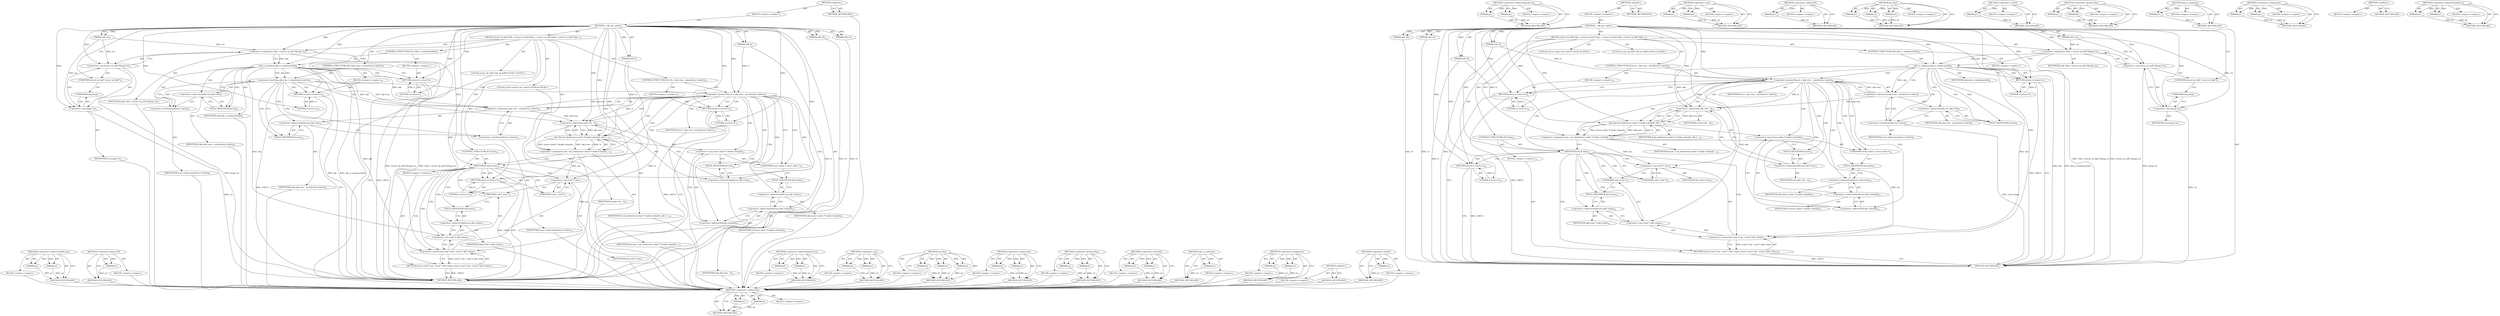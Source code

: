 digraph "&lt;operator&gt;.sizeOf" {
vulnerable_118 [label=<(METHOD,&lt;operator&gt;.subtraction)>];
vulnerable_119 [label=<(PARAM,p1)>];
vulnerable_120 [label=<(PARAM,p2)>];
vulnerable_121 [label=<(BLOCK,&lt;empty&gt;,&lt;empty&gt;)>];
vulnerable_122 [label=<(METHOD_RETURN,ANY)>];
vulnerable_142 [label=<(METHOD,&lt;operator&gt;.indirectIndexAccess)>];
vulnerable_143 [label=<(PARAM,p1)>];
vulnerable_144 [label=<(PARAM,p2)>];
vulnerable_145 [label=<(BLOCK,&lt;empty&gt;,&lt;empty&gt;)>];
vulnerable_146 [label=<(METHOD_RETURN,ANY)>];
vulnerable_6 [label=<(METHOD,&lt;global&gt;)<SUB>1</SUB>>];
vulnerable_7 [label=<(BLOCK,&lt;empty&gt;,&lt;empty&gt;)<SUB>1</SUB>>];
vulnerable_8 [label=<(METHOD,__skb_get_nlattr)<SUB>1</SUB>>];
vulnerable_9 [label=<(PARAM,u64 ctx)<SUB>1</SUB>>];
vulnerable_10 [label=<(PARAM,u64 A)<SUB>1</SUB>>];
vulnerable_11 [label=<(PARAM,u64 X)<SUB>1</SUB>>];
vulnerable_12 [label=<(PARAM,u64 r4)<SUB>1</SUB>>];
vulnerable_13 [label=<(PARAM,u64 r5)<SUB>1</SUB>>];
vulnerable_14 [label=<(BLOCK,{
	struct sk_buff *skb = (struct sk_buff *)(lon...,{
	struct sk_buff *skb = (struct sk_buff *)(lon...)<SUB>2</SUB>>];
vulnerable_15 [label="<(LOCAL,struct sk_buff* skb: sk_buff*)<SUB>3</SUB>>"];
vulnerable_16 [label=<(&lt;operator&gt;.assignment,*skb = (struct sk_buff *)(long) ctx)<SUB>3</SUB>>];
vulnerable_17 [label=<(IDENTIFIER,skb,*skb = (struct sk_buff *)(long) ctx)<SUB>3</SUB>>];
vulnerable_18 [label=<(&lt;operator&gt;.cast,(struct sk_buff *)(long) ctx)<SUB>3</SUB>>];
vulnerable_19 [label=<(UNKNOWN,struct sk_buff *,struct sk_buff *)<SUB>3</SUB>>];
vulnerable_20 [label=<(&lt;operator&gt;.cast,(long) ctx)<SUB>3</SUB>>];
vulnerable_21 [label=<(UNKNOWN,long,long)<SUB>3</SUB>>];
vulnerable_22 [label=<(IDENTIFIER,ctx,(long) ctx)<SUB>3</SUB>>];
vulnerable_23 [label="<(LOCAL,struct nlattr* nla: nlattr*)<SUB>4</SUB>>"];
vulnerable_24 [label=<(CONTROL_STRUCTURE,IF,if (skb_is_nonlinear(skb)))<SUB>6</SUB>>];
vulnerable_25 [label=<(skb_is_nonlinear,skb_is_nonlinear(skb))<SUB>6</SUB>>];
vulnerable_26 [label=<(IDENTIFIER,skb,skb_is_nonlinear(skb))<SUB>6</SUB>>];
vulnerable_27 [label=<(BLOCK,&lt;empty&gt;,&lt;empty&gt;)<SUB>7</SUB>>];
vulnerable_28 [label=<(RETURN,return 0;,return 0;)<SUB>7</SUB>>];
vulnerable_29 [label=<(LITERAL,0,return 0;)<SUB>7</SUB>>];
vulnerable_30 [label=<(CONTROL_STRUCTURE,IF,if (A &gt; skb-&gt;len - sizeof(struct nlattr)))<SUB>9</SUB>>];
vulnerable_31 [label=<(&lt;operator&gt;.greaterThan,A &gt; skb-&gt;len - sizeof(struct nlattr))<SUB>9</SUB>>];
vulnerable_32 [label=<(IDENTIFIER,A,A &gt; skb-&gt;len - sizeof(struct nlattr))<SUB>9</SUB>>];
vulnerable_33 [label=<(&lt;operator&gt;.subtraction,skb-&gt;len - sizeof(struct nlattr))<SUB>9</SUB>>];
vulnerable_34 [label=<(&lt;operator&gt;.indirectFieldAccess,skb-&gt;len)<SUB>9</SUB>>];
vulnerable_35 [label=<(IDENTIFIER,skb,skb-&gt;len - sizeof(struct nlattr))<SUB>9</SUB>>];
vulnerable_36 [label=<(FIELD_IDENTIFIER,len,len)<SUB>9</SUB>>];
vulnerable_37 [label=<(&lt;operator&gt;.sizeOf,sizeof(struct nlattr))<SUB>9</SUB>>];
vulnerable_38 [label=<(IDENTIFIER,struct nlattr,sizeof(struct nlattr))<SUB>9</SUB>>];
vulnerable_39 [label=<(BLOCK,&lt;empty&gt;,&lt;empty&gt;)<SUB>10</SUB>>];
vulnerable_40 [label=<(RETURN,return 0;,return 0;)<SUB>10</SUB>>];
vulnerable_41 [label=<(LITERAL,0,return 0;)<SUB>10</SUB>>];
vulnerable_42 [label=<(&lt;operator&gt;.assignment,nla = nla_find((struct nlattr *) &amp;skb-&gt;data[A],...)<SUB>12</SUB>>];
vulnerable_43 [label=<(IDENTIFIER,nla,nla = nla_find((struct nlattr *) &amp;skb-&gt;data[A],...)<SUB>12</SUB>>];
vulnerable_44 [label=<(nla_find,nla_find((struct nlattr *) &amp;skb-&gt;data[A], skb-&gt;...)<SUB>12</SUB>>];
vulnerable_45 [label=<(&lt;operator&gt;.cast,(struct nlattr *) &amp;skb-&gt;data[A])<SUB>12</SUB>>];
vulnerable_46 [label=<(UNKNOWN,struct nlattr *,struct nlattr *)<SUB>12</SUB>>];
vulnerable_47 [label=<(&lt;operator&gt;.addressOf,&amp;skb-&gt;data[A])<SUB>12</SUB>>];
vulnerable_48 [label=<(&lt;operator&gt;.indirectIndexAccess,skb-&gt;data[A])<SUB>12</SUB>>];
vulnerable_49 [label=<(&lt;operator&gt;.indirectFieldAccess,skb-&gt;data)<SUB>12</SUB>>];
vulnerable_50 [label=<(IDENTIFIER,skb,(struct nlattr *) &amp;skb-&gt;data[A])<SUB>12</SUB>>];
vulnerable_51 [label=<(FIELD_IDENTIFIER,data,data)<SUB>12</SUB>>];
vulnerable_52 [label=<(IDENTIFIER,A,(struct nlattr *) &amp;skb-&gt;data[A])<SUB>12</SUB>>];
vulnerable_53 [label=<(&lt;operator&gt;.subtraction,skb-&gt;len - A)<SUB>12</SUB>>];
vulnerable_54 [label=<(&lt;operator&gt;.indirectFieldAccess,skb-&gt;len)<SUB>12</SUB>>];
vulnerable_55 [label=<(IDENTIFIER,skb,skb-&gt;len - A)<SUB>12</SUB>>];
vulnerable_56 [label=<(FIELD_IDENTIFIER,len,len)<SUB>12</SUB>>];
vulnerable_57 [label=<(IDENTIFIER,A,skb-&gt;len - A)<SUB>12</SUB>>];
vulnerable_58 [label=<(IDENTIFIER,X,nla_find((struct nlattr *) &amp;skb-&gt;data[A], skb-&gt;...)<SUB>12</SUB>>];
vulnerable_59 [label=<(CONTROL_STRUCTURE,IF,if (nla))<SUB>13</SUB>>];
vulnerable_60 [label=<(IDENTIFIER,nla,if (nla))<SUB>13</SUB>>];
vulnerable_61 [label=<(BLOCK,&lt;empty&gt;,&lt;empty&gt;)<SUB>14</SUB>>];
vulnerable_62 [label=<(RETURN,return (void *) nla - (void *) skb-&gt;data;,return (void *) nla - (void *) skb-&gt;data;)<SUB>14</SUB>>];
vulnerable_63 [label=<(&lt;operator&gt;.subtraction,(void *) nla - (void *) skb-&gt;data)<SUB>14</SUB>>];
vulnerable_64 [label=<(&lt;operator&gt;.cast,(void *) nla)<SUB>14</SUB>>];
vulnerable_65 [label=<(UNKNOWN,void *,void *)<SUB>14</SUB>>];
vulnerable_66 [label=<(IDENTIFIER,nla,(void *) nla)<SUB>14</SUB>>];
vulnerable_67 [label=<(&lt;operator&gt;.cast,(void *) skb-&gt;data)<SUB>14</SUB>>];
vulnerable_68 [label=<(UNKNOWN,void *,void *)<SUB>14</SUB>>];
vulnerable_69 [label=<(&lt;operator&gt;.indirectFieldAccess,skb-&gt;data)<SUB>14</SUB>>];
vulnerable_70 [label=<(IDENTIFIER,skb,(void *) skb-&gt;data)<SUB>14</SUB>>];
vulnerable_71 [label=<(FIELD_IDENTIFIER,data,data)<SUB>14</SUB>>];
vulnerable_72 [label=<(RETURN,return 0;,return 0;)<SUB>16</SUB>>];
vulnerable_73 [label=<(LITERAL,0,return 0;)<SUB>16</SUB>>];
vulnerable_74 [label=<(METHOD_RETURN,u64)<SUB>1</SUB>>];
vulnerable_76 [label=<(METHOD_RETURN,ANY)<SUB>1</SUB>>];
vulnerable_104 [label=<(METHOD,&lt;operator&gt;.cast)>];
vulnerable_105 [label=<(PARAM,p1)>];
vulnerable_106 [label=<(PARAM,p2)>];
vulnerable_107 [label=<(BLOCK,&lt;empty&gt;,&lt;empty&gt;)>];
vulnerable_108 [label=<(METHOD_RETURN,ANY)>];
vulnerable_138 [label=<(METHOD,&lt;operator&gt;.addressOf)>];
vulnerable_139 [label=<(PARAM,p1)>];
vulnerable_140 [label=<(BLOCK,&lt;empty&gt;,&lt;empty&gt;)>];
vulnerable_141 [label=<(METHOD_RETURN,ANY)>];
vulnerable_132 [label=<(METHOD,nla_find)>];
vulnerable_133 [label=<(PARAM,p1)>];
vulnerable_134 [label=<(PARAM,p2)>];
vulnerable_135 [label=<(PARAM,p3)>];
vulnerable_136 [label=<(BLOCK,&lt;empty&gt;,&lt;empty&gt;)>];
vulnerable_137 [label=<(METHOD_RETURN,ANY)>];
vulnerable_128 [label=<(METHOD,&lt;operator&gt;.sizeOf)>];
vulnerable_129 [label=<(PARAM,p1)>];
vulnerable_130 [label=<(BLOCK,&lt;empty&gt;,&lt;empty&gt;)>];
vulnerable_131 [label=<(METHOD_RETURN,ANY)>];
vulnerable_113 [label=<(METHOD,&lt;operator&gt;.greaterThan)>];
vulnerable_114 [label=<(PARAM,p1)>];
vulnerable_115 [label=<(PARAM,p2)>];
vulnerable_116 [label=<(BLOCK,&lt;empty&gt;,&lt;empty&gt;)>];
vulnerable_117 [label=<(METHOD_RETURN,ANY)>];
vulnerable_109 [label=<(METHOD,skb_is_nonlinear)>];
vulnerable_110 [label=<(PARAM,p1)>];
vulnerable_111 [label=<(BLOCK,&lt;empty&gt;,&lt;empty&gt;)>];
vulnerable_112 [label=<(METHOD_RETURN,ANY)>];
vulnerable_99 [label=<(METHOD,&lt;operator&gt;.assignment)>];
vulnerable_100 [label=<(PARAM,p1)>];
vulnerable_101 [label=<(PARAM,p2)>];
vulnerable_102 [label=<(BLOCK,&lt;empty&gt;,&lt;empty&gt;)>];
vulnerable_103 [label=<(METHOD_RETURN,ANY)>];
vulnerable_93 [label=<(METHOD,&lt;global&gt;)<SUB>1</SUB>>];
vulnerable_94 [label=<(BLOCK,&lt;empty&gt;,&lt;empty&gt;)>];
vulnerable_95 [label=<(METHOD_RETURN,ANY)>];
vulnerable_123 [label=<(METHOD,&lt;operator&gt;.indirectFieldAccess)>];
vulnerable_124 [label=<(PARAM,p1)>];
vulnerable_125 [label=<(PARAM,p2)>];
vulnerable_126 [label=<(BLOCK,&lt;empty&gt;,&lt;empty&gt;)>];
vulnerable_127 [label=<(METHOD_RETURN,ANY)>];
fixed_128 [label=<(METHOD,&lt;operator&gt;.indirectFieldAccess)>];
fixed_129 [label=<(PARAM,p1)>];
fixed_130 [label=<(PARAM,p2)>];
fixed_131 [label=<(BLOCK,&lt;empty&gt;,&lt;empty&gt;)>];
fixed_132 [label=<(METHOD_RETURN,ANY)>];
fixed_153 [label=<(METHOD,&lt;operator&gt;.addressOf)>];
fixed_154 [label=<(PARAM,p1)>];
fixed_155 [label=<(BLOCK,&lt;empty&gt;,&lt;empty&gt;)>];
fixed_156 [label=<(METHOD_RETURN,ANY)>];
fixed_6 [label=<(METHOD,&lt;global&gt;)<SUB>1</SUB>>];
fixed_7 [label=<(BLOCK,&lt;empty&gt;,&lt;empty&gt;)<SUB>1</SUB>>];
fixed_8 [label=<(METHOD,__skb_get_nlattr)<SUB>1</SUB>>];
fixed_9 [label=<(PARAM,u64 ctx)<SUB>1</SUB>>];
fixed_10 [label=<(PARAM,u64 A)<SUB>1</SUB>>];
fixed_11 [label=<(PARAM,u64 X)<SUB>1</SUB>>];
fixed_12 [label=<(PARAM,u64 r4)<SUB>1</SUB>>];
fixed_13 [label=<(PARAM,u64 r5)<SUB>1</SUB>>];
fixed_14 [label=<(BLOCK,{
	struct sk_buff *skb = (struct sk_buff *)(lon...,{
	struct sk_buff *skb = (struct sk_buff *)(lon...)<SUB>2</SUB>>];
fixed_15 [label="<(LOCAL,struct sk_buff* skb: sk_buff*)<SUB>3</SUB>>"];
fixed_16 [label=<(&lt;operator&gt;.assignment,*skb = (struct sk_buff *)(long) ctx)<SUB>3</SUB>>];
fixed_17 [label=<(IDENTIFIER,skb,*skb = (struct sk_buff *)(long) ctx)<SUB>3</SUB>>];
fixed_18 [label=<(&lt;operator&gt;.cast,(struct sk_buff *)(long) ctx)<SUB>3</SUB>>];
fixed_19 [label=<(UNKNOWN,struct sk_buff *,struct sk_buff *)<SUB>3</SUB>>];
fixed_20 [label=<(&lt;operator&gt;.cast,(long) ctx)<SUB>3</SUB>>];
fixed_21 [label=<(UNKNOWN,long,long)<SUB>3</SUB>>];
fixed_22 [label=<(IDENTIFIER,ctx,(long) ctx)<SUB>3</SUB>>];
fixed_23 [label="<(LOCAL,struct nlattr* nla: nlattr*)<SUB>4</SUB>>"];
fixed_24 [label=<(CONTROL_STRUCTURE,IF,if (skb_is_nonlinear(skb)))<SUB>6</SUB>>];
fixed_25 [label=<(skb_is_nonlinear,skb_is_nonlinear(skb))<SUB>6</SUB>>];
fixed_26 [label=<(IDENTIFIER,skb,skb_is_nonlinear(skb))<SUB>6</SUB>>];
fixed_27 [label=<(BLOCK,&lt;empty&gt;,&lt;empty&gt;)<SUB>7</SUB>>];
fixed_28 [label=<(RETURN,return 0;,return 0;)<SUB>7</SUB>>];
fixed_29 [label=<(LITERAL,0,return 0;)<SUB>7</SUB>>];
fixed_30 [label=<(CONTROL_STRUCTURE,IF,if (skb-&gt;len &lt; sizeof(struct nlattr)))<SUB>9</SUB>>];
fixed_31 [label=<(&lt;operator&gt;.lessThan,skb-&gt;len &lt; sizeof(struct nlattr))<SUB>9</SUB>>];
fixed_32 [label=<(&lt;operator&gt;.indirectFieldAccess,skb-&gt;len)<SUB>9</SUB>>];
fixed_33 [label=<(IDENTIFIER,skb,skb-&gt;len &lt; sizeof(struct nlattr))<SUB>9</SUB>>];
fixed_34 [label=<(FIELD_IDENTIFIER,len,len)<SUB>9</SUB>>];
fixed_35 [label=<(&lt;operator&gt;.sizeOf,sizeof(struct nlattr))<SUB>9</SUB>>];
fixed_36 [label=<(IDENTIFIER,struct nlattr,sizeof(struct nlattr))<SUB>9</SUB>>];
fixed_37 [label=<(BLOCK,&lt;empty&gt;,&lt;empty&gt;)<SUB>10</SUB>>];
fixed_38 [label=<(RETURN,return 0;,return 0;)<SUB>10</SUB>>];
fixed_39 [label=<(LITERAL,0,return 0;)<SUB>10</SUB>>];
fixed_40 [label=<(CONTROL_STRUCTURE,IF,if (A &gt; skb-&gt;len - sizeof(struct nlattr)))<SUB>12</SUB>>];
fixed_41 [label=<(&lt;operator&gt;.greaterThan,A &gt; skb-&gt;len - sizeof(struct nlattr))<SUB>12</SUB>>];
fixed_42 [label=<(IDENTIFIER,A,A &gt; skb-&gt;len - sizeof(struct nlattr))<SUB>12</SUB>>];
fixed_43 [label=<(&lt;operator&gt;.subtraction,skb-&gt;len - sizeof(struct nlattr))<SUB>12</SUB>>];
fixed_44 [label=<(&lt;operator&gt;.indirectFieldAccess,skb-&gt;len)<SUB>12</SUB>>];
fixed_45 [label=<(IDENTIFIER,skb,skb-&gt;len - sizeof(struct nlattr))<SUB>12</SUB>>];
fixed_46 [label=<(FIELD_IDENTIFIER,len,len)<SUB>12</SUB>>];
fixed_47 [label=<(&lt;operator&gt;.sizeOf,sizeof(struct nlattr))<SUB>12</SUB>>];
fixed_48 [label=<(IDENTIFIER,struct nlattr,sizeof(struct nlattr))<SUB>12</SUB>>];
fixed_49 [label=<(BLOCK,&lt;empty&gt;,&lt;empty&gt;)<SUB>13</SUB>>];
fixed_50 [label=<(RETURN,return 0;,return 0;)<SUB>13</SUB>>];
fixed_51 [label=<(LITERAL,0,return 0;)<SUB>13</SUB>>];
fixed_52 [label=<(&lt;operator&gt;.assignment,nla = nla_find((struct nlattr *) &amp;skb-&gt;data[A],...)<SUB>15</SUB>>];
fixed_53 [label=<(IDENTIFIER,nla,nla = nla_find((struct nlattr *) &amp;skb-&gt;data[A],...)<SUB>15</SUB>>];
fixed_54 [label=<(nla_find,nla_find((struct nlattr *) &amp;skb-&gt;data[A], skb-&gt;...)<SUB>15</SUB>>];
fixed_55 [label=<(&lt;operator&gt;.cast,(struct nlattr *) &amp;skb-&gt;data[A])<SUB>15</SUB>>];
fixed_56 [label=<(UNKNOWN,struct nlattr *,struct nlattr *)<SUB>15</SUB>>];
fixed_57 [label=<(&lt;operator&gt;.addressOf,&amp;skb-&gt;data[A])<SUB>15</SUB>>];
fixed_58 [label=<(&lt;operator&gt;.indirectIndexAccess,skb-&gt;data[A])<SUB>15</SUB>>];
fixed_59 [label=<(&lt;operator&gt;.indirectFieldAccess,skb-&gt;data)<SUB>15</SUB>>];
fixed_60 [label=<(IDENTIFIER,skb,(struct nlattr *) &amp;skb-&gt;data[A])<SUB>15</SUB>>];
fixed_61 [label=<(FIELD_IDENTIFIER,data,data)<SUB>15</SUB>>];
fixed_62 [label=<(IDENTIFIER,A,(struct nlattr *) &amp;skb-&gt;data[A])<SUB>15</SUB>>];
fixed_63 [label=<(&lt;operator&gt;.subtraction,skb-&gt;len - A)<SUB>15</SUB>>];
fixed_64 [label=<(&lt;operator&gt;.indirectFieldAccess,skb-&gt;len)<SUB>15</SUB>>];
fixed_65 [label=<(IDENTIFIER,skb,skb-&gt;len - A)<SUB>15</SUB>>];
fixed_66 [label=<(FIELD_IDENTIFIER,len,len)<SUB>15</SUB>>];
fixed_67 [label=<(IDENTIFIER,A,skb-&gt;len - A)<SUB>15</SUB>>];
fixed_68 [label=<(IDENTIFIER,X,nla_find((struct nlattr *) &amp;skb-&gt;data[A], skb-&gt;...)<SUB>15</SUB>>];
fixed_69 [label=<(CONTROL_STRUCTURE,IF,if (nla))<SUB>16</SUB>>];
fixed_70 [label=<(IDENTIFIER,nla,if (nla))<SUB>16</SUB>>];
fixed_71 [label=<(BLOCK,&lt;empty&gt;,&lt;empty&gt;)<SUB>17</SUB>>];
fixed_72 [label=<(RETURN,return (void *) nla - (void *) skb-&gt;data;,return (void *) nla - (void *) skb-&gt;data;)<SUB>17</SUB>>];
fixed_73 [label=<(&lt;operator&gt;.subtraction,(void *) nla - (void *) skb-&gt;data)<SUB>17</SUB>>];
fixed_74 [label=<(&lt;operator&gt;.cast,(void *) nla)<SUB>17</SUB>>];
fixed_75 [label=<(UNKNOWN,void *,void *)<SUB>17</SUB>>];
fixed_76 [label=<(IDENTIFIER,nla,(void *) nla)<SUB>17</SUB>>];
fixed_77 [label=<(&lt;operator&gt;.cast,(void *) skb-&gt;data)<SUB>17</SUB>>];
fixed_78 [label=<(UNKNOWN,void *,void *)<SUB>17</SUB>>];
fixed_79 [label=<(&lt;operator&gt;.indirectFieldAccess,skb-&gt;data)<SUB>17</SUB>>];
fixed_80 [label=<(IDENTIFIER,skb,(void *) skb-&gt;data)<SUB>17</SUB>>];
fixed_81 [label=<(FIELD_IDENTIFIER,data,data)<SUB>17</SUB>>];
fixed_82 [label=<(RETURN,return 0;,return 0;)<SUB>19</SUB>>];
fixed_83 [label=<(LITERAL,0,return 0;)<SUB>19</SUB>>];
fixed_84 [label=<(METHOD_RETURN,u64)<SUB>1</SUB>>];
fixed_86 [label=<(METHOD_RETURN,ANY)<SUB>1</SUB>>];
fixed_157 [label=<(METHOD,&lt;operator&gt;.indirectIndexAccess)>];
fixed_158 [label=<(PARAM,p1)>];
fixed_159 [label=<(PARAM,p2)>];
fixed_160 [label=<(BLOCK,&lt;empty&gt;,&lt;empty&gt;)>];
fixed_161 [label=<(METHOD_RETURN,ANY)>];
fixed_114 [label=<(METHOD,&lt;operator&gt;.cast)>];
fixed_115 [label=<(PARAM,p1)>];
fixed_116 [label=<(PARAM,p2)>];
fixed_117 [label=<(BLOCK,&lt;empty&gt;,&lt;empty&gt;)>];
fixed_118 [label=<(METHOD_RETURN,ANY)>];
fixed_147 [label=<(METHOD,nla_find)>];
fixed_148 [label=<(PARAM,p1)>];
fixed_149 [label=<(PARAM,p2)>];
fixed_150 [label=<(PARAM,p3)>];
fixed_151 [label=<(BLOCK,&lt;empty&gt;,&lt;empty&gt;)>];
fixed_152 [label=<(METHOD_RETURN,ANY)>];
fixed_142 [label=<(METHOD,&lt;operator&gt;.subtraction)>];
fixed_143 [label=<(PARAM,p1)>];
fixed_144 [label=<(PARAM,p2)>];
fixed_145 [label=<(BLOCK,&lt;empty&gt;,&lt;empty&gt;)>];
fixed_146 [label=<(METHOD_RETURN,ANY)>];
fixed_137 [label=<(METHOD,&lt;operator&gt;.greaterThan)>];
fixed_138 [label=<(PARAM,p1)>];
fixed_139 [label=<(PARAM,p2)>];
fixed_140 [label=<(BLOCK,&lt;empty&gt;,&lt;empty&gt;)>];
fixed_141 [label=<(METHOD_RETURN,ANY)>];
fixed_123 [label=<(METHOD,&lt;operator&gt;.lessThan)>];
fixed_124 [label=<(PARAM,p1)>];
fixed_125 [label=<(PARAM,p2)>];
fixed_126 [label=<(BLOCK,&lt;empty&gt;,&lt;empty&gt;)>];
fixed_127 [label=<(METHOD_RETURN,ANY)>];
fixed_119 [label=<(METHOD,skb_is_nonlinear)>];
fixed_120 [label=<(PARAM,p1)>];
fixed_121 [label=<(BLOCK,&lt;empty&gt;,&lt;empty&gt;)>];
fixed_122 [label=<(METHOD_RETURN,ANY)>];
fixed_109 [label=<(METHOD,&lt;operator&gt;.assignment)>];
fixed_110 [label=<(PARAM,p1)>];
fixed_111 [label=<(PARAM,p2)>];
fixed_112 [label=<(BLOCK,&lt;empty&gt;,&lt;empty&gt;)>];
fixed_113 [label=<(METHOD_RETURN,ANY)>];
fixed_103 [label=<(METHOD,&lt;global&gt;)<SUB>1</SUB>>];
fixed_104 [label=<(BLOCK,&lt;empty&gt;,&lt;empty&gt;)>];
fixed_105 [label=<(METHOD_RETURN,ANY)>];
fixed_133 [label=<(METHOD,&lt;operator&gt;.sizeOf)>];
fixed_134 [label=<(PARAM,p1)>];
fixed_135 [label=<(BLOCK,&lt;empty&gt;,&lt;empty&gt;)>];
fixed_136 [label=<(METHOD_RETURN,ANY)>];
vulnerable_118 -> vulnerable_119  [key=0, label="AST: "];
vulnerable_118 -> vulnerable_119  [key=1, label="DDG: "];
vulnerable_118 -> vulnerable_121  [key=0, label="AST: "];
vulnerable_118 -> vulnerable_120  [key=0, label="AST: "];
vulnerable_118 -> vulnerable_120  [key=1, label="DDG: "];
vulnerable_118 -> vulnerable_122  [key=0, label="AST: "];
vulnerable_118 -> vulnerable_122  [key=1, label="CFG: "];
vulnerable_119 -> vulnerable_122  [key=0, label="DDG: p1"];
vulnerable_120 -> vulnerable_122  [key=0, label="DDG: p2"];
vulnerable_142 -> vulnerable_143  [key=0, label="AST: "];
vulnerable_142 -> vulnerable_143  [key=1, label="DDG: "];
vulnerable_142 -> vulnerable_145  [key=0, label="AST: "];
vulnerable_142 -> vulnerable_144  [key=0, label="AST: "];
vulnerable_142 -> vulnerable_144  [key=1, label="DDG: "];
vulnerable_142 -> vulnerable_146  [key=0, label="AST: "];
vulnerable_142 -> vulnerable_146  [key=1, label="CFG: "];
vulnerable_143 -> vulnerable_146  [key=0, label="DDG: p1"];
vulnerable_144 -> vulnerable_146  [key=0, label="DDG: p2"];
vulnerable_6 -> vulnerable_7  [key=0, label="AST: "];
vulnerable_6 -> vulnerable_76  [key=0, label="AST: "];
vulnerable_6 -> vulnerable_76  [key=1, label="CFG: "];
vulnerable_7 -> vulnerable_8  [key=0, label="AST: "];
vulnerable_8 -> vulnerable_9  [key=0, label="AST: "];
vulnerable_8 -> vulnerable_9  [key=1, label="DDG: "];
vulnerable_8 -> vulnerable_10  [key=0, label="AST: "];
vulnerable_8 -> vulnerable_10  [key=1, label="DDG: "];
vulnerable_8 -> vulnerable_11  [key=0, label="AST: "];
vulnerable_8 -> vulnerable_11  [key=1, label="DDG: "];
vulnerable_8 -> vulnerable_12  [key=0, label="AST: "];
vulnerable_8 -> vulnerable_12  [key=1, label="DDG: "];
vulnerable_8 -> vulnerable_13  [key=0, label="AST: "];
vulnerable_8 -> vulnerable_13  [key=1, label="DDG: "];
vulnerable_8 -> vulnerable_14  [key=0, label="AST: "];
vulnerable_8 -> vulnerable_74  [key=0, label="AST: "];
vulnerable_8 -> vulnerable_19  [key=0, label="CFG: "];
vulnerable_8 -> vulnerable_16  [key=0, label="DDG: "];
vulnerable_8 -> vulnerable_72  [key=0, label="DDG: "];
vulnerable_8 -> vulnerable_60  [key=0, label="DDG: "];
vulnerable_8 -> vulnerable_73  [key=0, label="DDG: "];
vulnerable_8 -> vulnerable_18  [key=0, label="DDG: "];
vulnerable_8 -> vulnerable_25  [key=0, label="DDG: "];
vulnerable_8 -> vulnerable_28  [key=0, label="DDG: "];
vulnerable_8 -> vulnerable_31  [key=0, label="DDG: "];
vulnerable_8 -> vulnerable_40  [key=0, label="DDG: "];
vulnerable_8 -> vulnerable_44  [key=0, label="DDG: "];
vulnerable_8 -> vulnerable_20  [key=0, label="DDG: "];
vulnerable_8 -> vulnerable_29  [key=0, label="DDG: "];
vulnerable_8 -> vulnerable_41  [key=0, label="DDG: "];
vulnerable_8 -> vulnerable_53  [key=0, label="DDG: "];
vulnerable_8 -> vulnerable_63  [key=0, label="DDG: "];
vulnerable_8 -> vulnerable_64  [key=0, label="DDG: "];
vulnerable_9 -> vulnerable_16  [key=0, label="DDG: ctx"];
vulnerable_9 -> vulnerable_18  [key=0, label="DDG: ctx"];
vulnerable_9 -> vulnerable_20  [key=0, label="DDG: ctx"];
vulnerable_10 -> vulnerable_74  [key=0, label="DDG: A"];
vulnerable_10 -> vulnerable_31  [key=0, label="DDG: A"];
vulnerable_11 -> vulnerable_74  [key=0, label="DDG: X"];
vulnerable_11 -> vulnerable_44  [key=0, label="DDG: X"];
vulnerable_12 -> vulnerable_74  [key=0, label="DDG: r4"];
vulnerable_13 -> vulnerable_74  [key=0, label="DDG: r5"];
vulnerable_14 -> vulnerable_15  [key=0, label="AST: "];
vulnerable_14 -> vulnerable_16  [key=0, label="AST: "];
vulnerable_14 -> vulnerable_23  [key=0, label="AST: "];
vulnerable_14 -> vulnerable_24  [key=0, label="AST: "];
vulnerable_14 -> vulnerable_30  [key=0, label="AST: "];
vulnerable_14 -> vulnerable_42  [key=0, label="AST: "];
vulnerable_14 -> vulnerable_59  [key=0, label="AST: "];
vulnerable_14 -> vulnerable_72  [key=0, label="AST: "];
vulnerable_16 -> vulnerable_17  [key=0, label="AST: "];
vulnerable_16 -> vulnerable_18  [key=0, label="AST: "];
vulnerable_16 -> vulnerable_25  [key=0, label="CFG: "];
vulnerable_16 -> vulnerable_25  [key=1, label="DDG: skb"];
vulnerable_16 -> vulnerable_74  [key=0, label="DDG: (struct sk_buff *)(long) ctx"];
vulnerable_16 -> vulnerable_74  [key=1, label="DDG: *skb = (struct sk_buff *)(long) ctx"];
vulnerable_18 -> vulnerable_19  [key=0, label="AST: "];
vulnerable_18 -> vulnerable_20  [key=0, label="AST: "];
vulnerable_18 -> vulnerable_16  [key=0, label="CFG: "];
vulnerable_18 -> vulnerable_74  [key=0, label="DDG: (long) ctx"];
vulnerable_19 -> vulnerable_21  [key=0, label="CFG: "];
vulnerable_20 -> vulnerable_21  [key=0, label="AST: "];
vulnerable_20 -> vulnerable_22  [key=0, label="AST: "];
vulnerable_20 -> vulnerable_18  [key=0, label="CFG: "];
vulnerable_20 -> vulnerable_74  [key=0, label="DDG: ctx"];
vulnerable_21 -> vulnerable_20  [key=0, label="CFG: "];
vulnerable_24 -> vulnerable_25  [key=0, label="AST: "];
vulnerable_24 -> vulnerable_27  [key=0, label="AST: "];
vulnerable_25 -> vulnerable_26  [key=0, label="AST: "];
vulnerable_25 -> vulnerable_28  [key=0, label="CFG: "];
vulnerable_25 -> vulnerable_28  [key=1, label="CDG: "];
vulnerable_25 -> vulnerable_36  [key=0, label="CFG: "];
vulnerable_25 -> vulnerable_36  [key=1, label="CDG: "];
vulnerable_25 -> vulnerable_74  [key=0, label="DDG: skb"];
vulnerable_25 -> vulnerable_74  [key=1, label="DDG: skb_is_nonlinear(skb)"];
vulnerable_25 -> vulnerable_33  [key=0, label="DDG: skb"];
vulnerable_25 -> vulnerable_33  [key=1, label="CDG: "];
vulnerable_25 -> vulnerable_53  [key=0, label="DDG: skb"];
vulnerable_25 -> vulnerable_63  [key=0, label="DDG: skb"];
vulnerable_25 -> vulnerable_67  [key=0, label="DDG: skb"];
vulnerable_25 -> vulnerable_34  [key=0, label="CDG: "];
vulnerable_25 -> vulnerable_37  [key=0, label="CDG: "];
vulnerable_25 -> vulnerable_31  [key=0, label="CDG: "];
vulnerable_27 -> vulnerable_28  [key=0, label="AST: "];
vulnerable_28 -> vulnerable_29  [key=0, label="AST: "];
vulnerable_28 -> vulnerable_74  [key=0, label="CFG: "];
vulnerable_28 -> vulnerable_74  [key=1, label="DDG: &lt;RET&gt;"];
vulnerable_29 -> vulnerable_28  [key=0, label="DDG: 0"];
vulnerable_30 -> vulnerable_31  [key=0, label="AST: "];
vulnerable_30 -> vulnerable_39  [key=0, label="AST: "];
vulnerable_31 -> vulnerable_32  [key=0, label="AST: "];
vulnerable_31 -> vulnerable_33  [key=0, label="AST: "];
vulnerable_31 -> vulnerable_40  [key=0, label="CFG: "];
vulnerable_31 -> vulnerable_40  [key=1, label="CDG: "];
vulnerable_31 -> vulnerable_46  [key=0, label="CFG: "];
vulnerable_31 -> vulnerable_46  [key=1, label="CDG: "];
vulnerable_31 -> vulnerable_53  [key=0, label="DDG: A"];
vulnerable_31 -> vulnerable_53  [key=1, label="CDG: "];
vulnerable_31 -> vulnerable_47  [key=0, label="CDG: "];
vulnerable_31 -> vulnerable_48  [key=0, label="CDG: "];
vulnerable_31 -> vulnerable_49  [key=0, label="CDG: "];
vulnerable_31 -> vulnerable_60  [key=0, label="CDG: "];
vulnerable_31 -> vulnerable_42  [key=0, label="CDG: "];
vulnerable_31 -> vulnerable_51  [key=0, label="CDG: "];
vulnerable_31 -> vulnerable_56  [key=0, label="CDG: "];
vulnerable_31 -> vulnerable_45  [key=0, label="CDG: "];
vulnerable_31 -> vulnerable_44  [key=0, label="CDG: "];
vulnerable_31 -> vulnerable_54  [key=0, label="CDG: "];
vulnerable_33 -> vulnerable_34  [key=0, label="AST: "];
vulnerable_33 -> vulnerable_37  [key=0, label="AST: "];
vulnerable_33 -> vulnerable_31  [key=0, label="CFG: "];
vulnerable_33 -> vulnerable_31  [key=1, label="DDG: skb-&gt;len"];
vulnerable_33 -> vulnerable_53  [key=0, label="DDG: skb-&gt;len"];
vulnerable_34 -> vulnerable_35  [key=0, label="AST: "];
vulnerable_34 -> vulnerable_36  [key=0, label="AST: "];
vulnerable_34 -> vulnerable_37  [key=0, label="CFG: "];
vulnerable_36 -> vulnerable_34  [key=0, label="CFG: "];
vulnerable_37 -> vulnerable_38  [key=0, label="AST: "];
vulnerable_37 -> vulnerable_33  [key=0, label="CFG: "];
vulnerable_37 -> vulnerable_74  [key=0, label="DDG: struct nlattr"];
vulnerable_39 -> vulnerable_40  [key=0, label="AST: "];
vulnerable_40 -> vulnerable_41  [key=0, label="AST: "];
vulnerable_40 -> vulnerable_74  [key=0, label="CFG: "];
vulnerable_40 -> vulnerable_74  [key=1, label="DDG: &lt;RET&gt;"];
vulnerable_41 -> vulnerable_40  [key=0, label="DDG: 0"];
vulnerable_42 -> vulnerable_43  [key=0, label="AST: "];
vulnerable_42 -> vulnerable_44  [key=0, label="AST: "];
vulnerable_42 -> vulnerable_60  [key=0, label="CFG: "];
vulnerable_42 -> vulnerable_63  [key=0, label="DDG: nla"];
vulnerable_42 -> vulnerable_64  [key=0, label="DDG: nla"];
vulnerable_44 -> vulnerable_45  [key=0, label="AST: "];
vulnerable_44 -> vulnerable_53  [key=0, label="AST: "];
vulnerable_44 -> vulnerable_58  [key=0, label="AST: "];
vulnerable_44 -> vulnerable_42  [key=0, label="CFG: "];
vulnerable_44 -> vulnerable_42  [key=1, label="DDG: (struct nlattr *) &amp;skb-&gt;data[A]"];
vulnerable_44 -> vulnerable_42  [key=2, label="DDG: skb-&gt;len - A"];
vulnerable_44 -> vulnerable_42  [key=3, label="DDG: X"];
vulnerable_45 -> vulnerable_46  [key=0, label="AST: "];
vulnerable_45 -> vulnerable_47  [key=0, label="AST: "];
vulnerable_45 -> vulnerable_56  [key=0, label="CFG: "];
vulnerable_46 -> vulnerable_51  [key=0, label="CFG: "];
vulnerable_47 -> vulnerable_48  [key=0, label="AST: "];
vulnerable_47 -> vulnerable_45  [key=0, label="CFG: "];
vulnerable_48 -> vulnerable_49  [key=0, label="AST: "];
vulnerable_48 -> vulnerable_52  [key=0, label="AST: "];
vulnerable_48 -> vulnerable_47  [key=0, label="CFG: "];
vulnerable_49 -> vulnerable_50  [key=0, label="AST: "];
vulnerable_49 -> vulnerable_51  [key=0, label="AST: "];
vulnerable_49 -> vulnerable_48  [key=0, label="CFG: "];
vulnerable_51 -> vulnerable_49  [key=0, label="CFG: "];
vulnerable_53 -> vulnerable_54  [key=0, label="AST: "];
vulnerable_53 -> vulnerable_57  [key=0, label="AST: "];
vulnerable_53 -> vulnerable_44  [key=0, label="CFG: "];
vulnerable_53 -> vulnerable_44  [key=1, label="DDG: skb-&gt;len"];
vulnerable_53 -> vulnerable_44  [key=2, label="DDG: A"];
vulnerable_54 -> vulnerable_55  [key=0, label="AST: "];
vulnerable_54 -> vulnerable_56  [key=0, label="AST: "];
vulnerable_54 -> vulnerable_53  [key=0, label="CFG: "];
vulnerable_56 -> vulnerable_54  [key=0, label="CFG: "];
vulnerable_59 -> vulnerable_60  [key=0, label="AST: "];
vulnerable_59 -> vulnerable_61  [key=0, label="AST: "];
vulnerable_60 -> vulnerable_65  [key=0, label="CFG: "];
vulnerable_60 -> vulnerable_65  [key=1, label="CDG: "];
vulnerable_60 -> vulnerable_72  [key=0, label="CFG: "];
vulnerable_60 -> vulnerable_72  [key=1, label="CDG: "];
vulnerable_60 -> vulnerable_68  [key=0, label="CDG: "];
vulnerable_60 -> vulnerable_64  [key=0, label="CDG: "];
vulnerable_60 -> vulnerable_71  [key=0, label="CDG: "];
vulnerable_60 -> vulnerable_69  [key=0, label="CDG: "];
vulnerable_60 -> vulnerable_67  [key=0, label="CDG: "];
vulnerable_60 -> vulnerable_63  [key=0, label="CDG: "];
vulnerable_60 -> vulnerable_62  [key=0, label="CDG: "];
vulnerable_61 -> vulnerable_62  [key=0, label="AST: "];
vulnerable_62 -> vulnerable_63  [key=0, label="AST: "];
vulnerable_62 -> vulnerable_74  [key=0, label="CFG: "];
vulnerable_62 -> vulnerable_74  [key=1, label="DDG: &lt;RET&gt;"];
vulnerable_63 -> vulnerable_64  [key=0, label="AST: "];
vulnerable_63 -> vulnerable_67  [key=0, label="AST: "];
vulnerable_63 -> vulnerable_62  [key=0, label="CFG: "];
vulnerable_63 -> vulnerable_62  [key=1, label="DDG: (void *) nla - (void *) skb-&gt;data"];
vulnerable_64 -> vulnerable_65  [key=0, label="AST: "];
vulnerable_64 -> vulnerable_66  [key=0, label="AST: "];
vulnerable_64 -> vulnerable_68  [key=0, label="CFG: "];
vulnerable_65 -> vulnerable_64  [key=0, label="CFG: "];
vulnerable_67 -> vulnerable_68  [key=0, label="AST: "];
vulnerable_67 -> vulnerable_69  [key=0, label="AST: "];
vulnerable_67 -> vulnerable_63  [key=0, label="CFG: "];
vulnerable_68 -> vulnerable_71  [key=0, label="CFG: "];
vulnerable_69 -> vulnerable_70  [key=0, label="AST: "];
vulnerable_69 -> vulnerable_71  [key=0, label="AST: "];
vulnerable_69 -> vulnerable_67  [key=0, label="CFG: "];
vulnerable_71 -> vulnerable_69  [key=0, label="CFG: "];
vulnerable_72 -> vulnerable_73  [key=0, label="AST: "];
vulnerable_72 -> vulnerable_74  [key=0, label="CFG: "];
vulnerable_72 -> vulnerable_74  [key=1, label="DDG: &lt;RET&gt;"];
vulnerable_73 -> vulnerable_72  [key=0, label="DDG: 0"];
vulnerable_104 -> vulnerable_105  [key=0, label="AST: "];
vulnerable_104 -> vulnerable_105  [key=1, label="DDG: "];
vulnerable_104 -> vulnerable_107  [key=0, label="AST: "];
vulnerable_104 -> vulnerable_106  [key=0, label="AST: "];
vulnerable_104 -> vulnerable_106  [key=1, label="DDG: "];
vulnerable_104 -> vulnerable_108  [key=0, label="AST: "];
vulnerable_104 -> vulnerable_108  [key=1, label="CFG: "];
vulnerable_105 -> vulnerable_108  [key=0, label="DDG: p1"];
vulnerable_106 -> vulnerable_108  [key=0, label="DDG: p2"];
vulnerable_138 -> vulnerable_139  [key=0, label="AST: "];
vulnerable_138 -> vulnerable_139  [key=1, label="DDG: "];
vulnerable_138 -> vulnerable_140  [key=0, label="AST: "];
vulnerable_138 -> vulnerable_141  [key=0, label="AST: "];
vulnerable_138 -> vulnerable_141  [key=1, label="CFG: "];
vulnerable_139 -> vulnerable_141  [key=0, label="DDG: p1"];
vulnerable_132 -> vulnerable_133  [key=0, label="AST: "];
vulnerable_132 -> vulnerable_133  [key=1, label="DDG: "];
vulnerable_132 -> vulnerable_136  [key=0, label="AST: "];
vulnerable_132 -> vulnerable_134  [key=0, label="AST: "];
vulnerable_132 -> vulnerable_134  [key=1, label="DDG: "];
vulnerable_132 -> vulnerable_137  [key=0, label="AST: "];
vulnerable_132 -> vulnerable_137  [key=1, label="CFG: "];
vulnerable_132 -> vulnerable_135  [key=0, label="AST: "];
vulnerable_132 -> vulnerable_135  [key=1, label="DDG: "];
vulnerable_133 -> vulnerable_137  [key=0, label="DDG: p1"];
vulnerable_134 -> vulnerable_137  [key=0, label="DDG: p2"];
vulnerable_135 -> vulnerable_137  [key=0, label="DDG: p3"];
vulnerable_128 -> vulnerable_129  [key=0, label="AST: "];
vulnerable_128 -> vulnerable_129  [key=1, label="DDG: "];
vulnerable_128 -> vulnerable_130  [key=0, label="AST: "];
vulnerable_128 -> vulnerable_131  [key=0, label="AST: "];
vulnerable_128 -> vulnerable_131  [key=1, label="CFG: "];
vulnerable_129 -> vulnerable_131  [key=0, label="DDG: p1"];
vulnerable_113 -> vulnerable_114  [key=0, label="AST: "];
vulnerable_113 -> vulnerable_114  [key=1, label="DDG: "];
vulnerable_113 -> vulnerable_116  [key=0, label="AST: "];
vulnerable_113 -> vulnerable_115  [key=0, label="AST: "];
vulnerable_113 -> vulnerable_115  [key=1, label="DDG: "];
vulnerable_113 -> vulnerable_117  [key=0, label="AST: "];
vulnerable_113 -> vulnerable_117  [key=1, label="CFG: "];
vulnerable_114 -> vulnerable_117  [key=0, label="DDG: p1"];
vulnerable_115 -> vulnerable_117  [key=0, label="DDG: p2"];
vulnerable_109 -> vulnerable_110  [key=0, label="AST: "];
vulnerable_109 -> vulnerable_110  [key=1, label="DDG: "];
vulnerable_109 -> vulnerable_111  [key=0, label="AST: "];
vulnerable_109 -> vulnerable_112  [key=0, label="AST: "];
vulnerable_109 -> vulnerable_112  [key=1, label="CFG: "];
vulnerable_110 -> vulnerable_112  [key=0, label="DDG: p1"];
vulnerable_99 -> vulnerable_100  [key=0, label="AST: "];
vulnerable_99 -> vulnerable_100  [key=1, label="DDG: "];
vulnerable_99 -> vulnerable_102  [key=0, label="AST: "];
vulnerable_99 -> vulnerable_101  [key=0, label="AST: "];
vulnerable_99 -> vulnerable_101  [key=1, label="DDG: "];
vulnerable_99 -> vulnerable_103  [key=0, label="AST: "];
vulnerable_99 -> vulnerable_103  [key=1, label="CFG: "];
vulnerable_100 -> vulnerable_103  [key=0, label="DDG: p1"];
vulnerable_101 -> vulnerable_103  [key=0, label="DDG: p2"];
vulnerable_93 -> vulnerable_94  [key=0, label="AST: "];
vulnerable_93 -> vulnerable_95  [key=0, label="AST: "];
vulnerable_93 -> vulnerable_95  [key=1, label="CFG: "];
vulnerable_123 -> vulnerable_124  [key=0, label="AST: "];
vulnerable_123 -> vulnerable_124  [key=1, label="DDG: "];
vulnerable_123 -> vulnerable_126  [key=0, label="AST: "];
vulnerable_123 -> vulnerable_125  [key=0, label="AST: "];
vulnerable_123 -> vulnerable_125  [key=1, label="DDG: "];
vulnerable_123 -> vulnerable_127  [key=0, label="AST: "];
vulnerable_123 -> vulnerable_127  [key=1, label="CFG: "];
vulnerable_124 -> vulnerable_127  [key=0, label="DDG: p1"];
vulnerable_125 -> vulnerable_127  [key=0, label="DDG: p2"];
fixed_128 -> fixed_129  [key=0, label="AST: "];
fixed_128 -> fixed_129  [key=1, label="DDG: "];
fixed_128 -> fixed_131  [key=0, label="AST: "];
fixed_128 -> fixed_130  [key=0, label="AST: "];
fixed_128 -> fixed_130  [key=1, label="DDG: "];
fixed_128 -> fixed_132  [key=0, label="AST: "];
fixed_128 -> fixed_132  [key=1, label="CFG: "];
fixed_129 -> fixed_132  [key=0, label="DDG: p1"];
fixed_130 -> fixed_132  [key=0, label="DDG: p2"];
fixed_131 -> vulnerable_118  [key=0];
fixed_132 -> vulnerable_118  [key=0];
fixed_153 -> fixed_154  [key=0, label="AST: "];
fixed_153 -> fixed_154  [key=1, label="DDG: "];
fixed_153 -> fixed_155  [key=0, label="AST: "];
fixed_153 -> fixed_156  [key=0, label="AST: "];
fixed_153 -> fixed_156  [key=1, label="CFG: "];
fixed_154 -> fixed_156  [key=0, label="DDG: p1"];
fixed_155 -> vulnerable_118  [key=0];
fixed_156 -> vulnerable_118  [key=0];
fixed_6 -> fixed_7  [key=0, label="AST: "];
fixed_6 -> fixed_86  [key=0, label="AST: "];
fixed_6 -> fixed_86  [key=1, label="CFG: "];
fixed_7 -> fixed_8  [key=0, label="AST: "];
fixed_8 -> fixed_9  [key=0, label="AST: "];
fixed_8 -> fixed_9  [key=1, label="DDG: "];
fixed_8 -> fixed_10  [key=0, label="AST: "];
fixed_8 -> fixed_10  [key=1, label="DDG: "];
fixed_8 -> fixed_11  [key=0, label="AST: "];
fixed_8 -> fixed_11  [key=1, label="DDG: "];
fixed_8 -> fixed_12  [key=0, label="AST: "];
fixed_8 -> fixed_12  [key=1, label="DDG: "];
fixed_8 -> fixed_13  [key=0, label="AST: "];
fixed_8 -> fixed_13  [key=1, label="DDG: "];
fixed_8 -> fixed_14  [key=0, label="AST: "];
fixed_8 -> fixed_84  [key=0, label="AST: "];
fixed_8 -> fixed_19  [key=0, label="CFG: "];
fixed_8 -> fixed_16  [key=0, label="DDG: "];
fixed_8 -> fixed_82  [key=0, label="DDG: "];
fixed_8 -> fixed_70  [key=0, label="DDG: "];
fixed_8 -> fixed_83  [key=0, label="DDG: "];
fixed_8 -> fixed_18  [key=0, label="DDG: "];
fixed_8 -> fixed_25  [key=0, label="DDG: "];
fixed_8 -> fixed_28  [key=0, label="DDG: "];
fixed_8 -> fixed_38  [key=0, label="DDG: "];
fixed_8 -> fixed_41  [key=0, label="DDG: "];
fixed_8 -> fixed_50  [key=0, label="DDG: "];
fixed_8 -> fixed_54  [key=0, label="DDG: "];
fixed_8 -> fixed_20  [key=0, label="DDG: "];
fixed_8 -> fixed_29  [key=0, label="DDG: "];
fixed_8 -> fixed_39  [key=0, label="DDG: "];
fixed_8 -> fixed_51  [key=0, label="DDG: "];
fixed_8 -> fixed_63  [key=0, label="DDG: "];
fixed_8 -> fixed_73  [key=0, label="DDG: "];
fixed_8 -> fixed_74  [key=0, label="DDG: "];
fixed_9 -> fixed_16  [key=0, label="DDG: ctx"];
fixed_9 -> fixed_18  [key=0, label="DDG: ctx"];
fixed_9 -> fixed_20  [key=0, label="DDG: ctx"];
fixed_10 -> fixed_84  [key=0, label="DDG: A"];
fixed_10 -> fixed_41  [key=0, label="DDG: A"];
fixed_11 -> fixed_84  [key=0, label="DDG: X"];
fixed_11 -> fixed_54  [key=0, label="DDG: X"];
fixed_12 -> fixed_84  [key=0, label="DDG: r4"];
fixed_13 -> fixed_84  [key=0, label="DDG: r5"];
fixed_14 -> fixed_15  [key=0, label="AST: "];
fixed_14 -> fixed_16  [key=0, label="AST: "];
fixed_14 -> fixed_23  [key=0, label="AST: "];
fixed_14 -> fixed_24  [key=0, label="AST: "];
fixed_14 -> fixed_30  [key=0, label="AST: "];
fixed_14 -> fixed_40  [key=0, label="AST: "];
fixed_14 -> fixed_52  [key=0, label="AST: "];
fixed_14 -> fixed_69  [key=0, label="AST: "];
fixed_14 -> fixed_82  [key=0, label="AST: "];
fixed_15 -> vulnerable_118  [key=0];
fixed_16 -> fixed_17  [key=0, label="AST: "];
fixed_16 -> fixed_18  [key=0, label="AST: "];
fixed_16 -> fixed_25  [key=0, label="CFG: "];
fixed_16 -> fixed_25  [key=1, label="DDG: skb"];
fixed_16 -> fixed_84  [key=0, label="DDG: (struct sk_buff *)(long) ctx"];
fixed_16 -> fixed_84  [key=1, label="DDG: *skb = (struct sk_buff *)(long) ctx"];
fixed_17 -> vulnerable_118  [key=0];
fixed_18 -> fixed_19  [key=0, label="AST: "];
fixed_18 -> fixed_20  [key=0, label="AST: "];
fixed_18 -> fixed_16  [key=0, label="CFG: "];
fixed_18 -> fixed_84  [key=0, label="DDG: (long) ctx"];
fixed_19 -> fixed_21  [key=0, label="CFG: "];
fixed_20 -> fixed_21  [key=0, label="AST: "];
fixed_20 -> fixed_22  [key=0, label="AST: "];
fixed_20 -> fixed_18  [key=0, label="CFG: "];
fixed_20 -> fixed_84  [key=0, label="DDG: ctx"];
fixed_21 -> fixed_20  [key=0, label="CFG: "];
fixed_22 -> vulnerable_118  [key=0];
fixed_23 -> vulnerable_118  [key=0];
fixed_24 -> fixed_25  [key=0, label="AST: "];
fixed_24 -> fixed_27  [key=0, label="AST: "];
fixed_25 -> fixed_26  [key=0, label="AST: "];
fixed_25 -> fixed_28  [key=0, label="CFG: "];
fixed_25 -> fixed_28  [key=1, label="CDG: "];
fixed_25 -> fixed_34  [key=0, label="CFG: "];
fixed_25 -> fixed_34  [key=1, label="CDG: "];
fixed_25 -> fixed_84  [key=0, label="DDG: skb"];
fixed_25 -> fixed_84  [key=1, label="DDG: skb_is_nonlinear(skb)"];
fixed_25 -> fixed_31  [key=0, label="DDG: skb"];
fixed_25 -> fixed_31  [key=1, label="CDG: "];
fixed_25 -> fixed_43  [key=0, label="DDG: skb"];
fixed_25 -> fixed_63  [key=0, label="DDG: skb"];
fixed_25 -> fixed_73  [key=0, label="DDG: skb"];
fixed_25 -> fixed_77  [key=0, label="DDG: skb"];
fixed_25 -> fixed_32  [key=0, label="CDG: "];
fixed_25 -> fixed_35  [key=0, label="CDG: "];
fixed_26 -> vulnerable_118  [key=0];
fixed_27 -> fixed_28  [key=0, label="AST: "];
fixed_28 -> fixed_29  [key=0, label="AST: "];
fixed_28 -> fixed_84  [key=0, label="CFG: "];
fixed_28 -> fixed_84  [key=1, label="DDG: &lt;RET&gt;"];
fixed_29 -> fixed_28  [key=0, label="DDG: 0"];
fixed_30 -> fixed_31  [key=0, label="AST: "];
fixed_30 -> fixed_37  [key=0, label="AST: "];
fixed_31 -> fixed_32  [key=0, label="AST: "];
fixed_31 -> fixed_35  [key=0, label="AST: "];
fixed_31 -> fixed_38  [key=0, label="CFG: "];
fixed_31 -> fixed_38  [key=1, label="CDG: "];
fixed_31 -> fixed_46  [key=0, label="CFG: "];
fixed_31 -> fixed_46  [key=1, label="CDG: "];
fixed_31 -> fixed_43  [key=0, label="DDG: skb-&gt;len"];
fixed_31 -> fixed_43  [key=1, label="CDG: "];
fixed_31 -> fixed_47  [key=0, label="CDG: "];
fixed_31 -> fixed_44  [key=0, label="CDG: "];
fixed_31 -> fixed_41  [key=0, label="CDG: "];
fixed_32 -> fixed_33  [key=0, label="AST: "];
fixed_32 -> fixed_34  [key=0, label="AST: "];
fixed_32 -> fixed_35  [key=0, label="CFG: "];
fixed_33 -> vulnerable_118  [key=0];
fixed_34 -> fixed_32  [key=0, label="CFG: "];
fixed_35 -> fixed_36  [key=0, label="AST: "];
fixed_35 -> fixed_31  [key=0, label="CFG: "];
fixed_36 -> vulnerable_118  [key=0];
fixed_37 -> fixed_38  [key=0, label="AST: "];
fixed_38 -> fixed_39  [key=0, label="AST: "];
fixed_38 -> fixed_84  [key=0, label="CFG: "];
fixed_38 -> fixed_84  [key=1, label="DDG: &lt;RET&gt;"];
fixed_39 -> fixed_38  [key=0, label="DDG: 0"];
fixed_40 -> fixed_41  [key=0, label="AST: "];
fixed_40 -> fixed_49  [key=0, label="AST: "];
fixed_41 -> fixed_42  [key=0, label="AST: "];
fixed_41 -> fixed_43  [key=0, label="AST: "];
fixed_41 -> fixed_50  [key=0, label="CFG: "];
fixed_41 -> fixed_50  [key=1, label="CDG: "];
fixed_41 -> fixed_56  [key=0, label="CFG: "];
fixed_41 -> fixed_56  [key=1, label="CDG: "];
fixed_41 -> fixed_63  [key=0, label="DDG: A"];
fixed_41 -> fixed_63  [key=1, label="CDG: "];
fixed_41 -> fixed_64  [key=0, label="CDG: "];
fixed_41 -> fixed_57  [key=0, label="CDG: "];
fixed_41 -> fixed_66  [key=0, label="CDG: "];
fixed_41 -> fixed_52  [key=0, label="CDG: "];
fixed_41 -> fixed_59  [key=0, label="CDG: "];
fixed_41 -> fixed_54  [key=0, label="CDG: "];
fixed_41 -> fixed_58  [key=0, label="CDG: "];
fixed_41 -> fixed_61  [key=0, label="CDG: "];
fixed_41 -> fixed_70  [key=0, label="CDG: "];
fixed_41 -> fixed_55  [key=0, label="CDG: "];
fixed_42 -> vulnerable_118  [key=0];
fixed_43 -> fixed_44  [key=0, label="AST: "];
fixed_43 -> fixed_47  [key=0, label="AST: "];
fixed_43 -> fixed_41  [key=0, label="CFG: "];
fixed_43 -> fixed_41  [key=1, label="DDG: skb-&gt;len"];
fixed_43 -> fixed_63  [key=0, label="DDG: skb-&gt;len"];
fixed_44 -> fixed_45  [key=0, label="AST: "];
fixed_44 -> fixed_46  [key=0, label="AST: "];
fixed_44 -> fixed_47  [key=0, label="CFG: "];
fixed_45 -> vulnerable_118  [key=0];
fixed_46 -> fixed_44  [key=0, label="CFG: "];
fixed_47 -> fixed_48  [key=0, label="AST: "];
fixed_47 -> fixed_43  [key=0, label="CFG: "];
fixed_48 -> vulnerable_118  [key=0];
fixed_49 -> fixed_50  [key=0, label="AST: "];
fixed_50 -> fixed_51  [key=0, label="AST: "];
fixed_50 -> fixed_84  [key=0, label="CFG: "];
fixed_50 -> fixed_84  [key=1, label="DDG: &lt;RET&gt;"];
fixed_51 -> fixed_50  [key=0, label="DDG: 0"];
fixed_52 -> fixed_53  [key=0, label="AST: "];
fixed_52 -> fixed_54  [key=0, label="AST: "];
fixed_52 -> fixed_70  [key=0, label="CFG: "];
fixed_52 -> fixed_73  [key=0, label="DDG: nla"];
fixed_52 -> fixed_74  [key=0, label="DDG: nla"];
fixed_53 -> vulnerable_118  [key=0];
fixed_54 -> fixed_55  [key=0, label="AST: "];
fixed_54 -> fixed_63  [key=0, label="AST: "];
fixed_54 -> fixed_68  [key=0, label="AST: "];
fixed_54 -> fixed_52  [key=0, label="CFG: "];
fixed_54 -> fixed_52  [key=1, label="DDG: (struct nlattr *) &amp;skb-&gt;data[A]"];
fixed_54 -> fixed_52  [key=2, label="DDG: skb-&gt;len - A"];
fixed_54 -> fixed_52  [key=3, label="DDG: X"];
fixed_55 -> fixed_56  [key=0, label="AST: "];
fixed_55 -> fixed_57  [key=0, label="AST: "];
fixed_55 -> fixed_66  [key=0, label="CFG: "];
fixed_56 -> fixed_61  [key=0, label="CFG: "];
fixed_57 -> fixed_58  [key=0, label="AST: "];
fixed_57 -> fixed_55  [key=0, label="CFG: "];
fixed_58 -> fixed_59  [key=0, label="AST: "];
fixed_58 -> fixed_62  [key=0, label="AST: "];
fixed_58 -> fixed_57  [key=0, label="CFG: "];
fixed_59 -> fixed_60  [key=0, label="AST: "];
fixed_59 -> fixed_61  [key=0, label="AST: "];
fixed_59 -> fixed_58  [key=0, label="CFG: "];
fixed_60 -> vulnerable_118  [key=0];
fixed_61 -> fixed_59  [key=0, label="CFG: "];
fixed_62 -> vulnerable_118  [key=0];
fixed_63 -> fixed_64  [key=0, label="AST: "];
fixed_63 -> fixed_67  [key=0, label="AST: "];
fixed_63 -> fixed_54  [key=0, label="CFG: "];
fixed_63 -> fixed_54  [key=1, label="DDG: skb-&gt;len"];
fixed_63 -> fixed_54  [key=2, label="DDG: A"];
fixed_64 -> fixed_65  [key=0, label="AST: "];
fixed_64 -> fixed_66  [key=0, label="AST: "];
fixed_64 -> fixed_63  [key=0, label="CFG: "];
fixed_65 -> vulnerable_118  [key=0];
fixed_66 -> fixed_64  [key=0, label="CFG: "];
fixed_67 -> vulnerable_118  [key=0];
fixed_68 -> vulnerable_118  [key=0];
fixed_69 -> fixed_70  [key=0, label="AST: "];
fixed_69 -> fixed_71  [key=0, label="AST: "];
fixed_70 -> fixed_75  [key=0, label="CFG: "];
fixed_70 -> fixed_75  [key=1, label="CDG: "];
fixed_70 -> fixed_82  [key=0, label="CFG: "];
fixed_70 -> fixed_82  [key=1, label="CDG: "];
fixed_70 -> fixed_73  [key=0, label="CDG: "];
fixed_70 -> fixed_77  [key=0, label="CDG: "];
fixed_70 -> fixed_81  [key=0, label="CDG: "];
fixed_70 -> fixed_72  [key=0, label="CDG: "];
fixed_70 -> fixed_74  [key=0, label="CDG: "];
fixed_70 -> fixed_79  [key=0, label="CDG: "];
fixed_70 -> fixed_78  [key=0, label="CDG: "];
fixed_71 -> fixed_72  [key=0, label="AST: "];
fixed_72 -> fixed_73  [key=0, label="AST: "];
fixed_72 -> fixed_84  [key=0, label="CFG: "];
fixed_72 -> fixed_84  [key=1, label="DDG: &lt;RET&gt;"];
fixed_73 -> fixed_74  [key=0, label="AST: "];
fixed_73 -> fixed_77  [key=0, label="AST: "];
fixed_73 -> fixed_72  [key=0, label="CFG: "];
fixed_73 -> fixed_72  [key=1, label="DDG: (void *) nla - (void *) skb-&gt;data"];
fixed_74 -> fixed_75  [key=0, label="AST: "];
fixed_74 -> fixed_76  [key=0, label="AST: "];
fixed_74 -> fixed_78  [key=0, label="CFG: "];
fixed_75 -> fixed_74  [key=0, label="CFG: "];
fixed_76 -> vulnerable_118  [key=0];
fixed_77 -> fixed_78  [key=0, label="AST: "];
fixed_77 -> fixed_79  [key=0, label="AST: "];
fixed_77 -> fixed_73  [key=0, label="CFG: "];
fixed_78 -> fixed_81  [key=0, label="CFG: "];
fixed_79 -> fixed_80  [key=0, label="AST: "];
fixed_79 -> fixed_81  [key=0, label="AST: "];
fixed_79 -> fixed_77  [key=0, label="CFG: "];
fixed_80 -> vulnerable_118  [key=0];
fixed_81 -> fixed_79  [key=0, label="CFG: "];
fixed_82 -> fixed_83  [key=0, label="AST: "];
fixed_82 -> fixed_84  [key=0, label="CFG: "];
fixed_82 -> fixed_84  [key=1, label="DDG: &lt;RET&gt;"];
fixed_83 -> fixed_82  [key=0, label="DDG: 0"];
fixed_84 -> vulnerable_118  [key=0];
fixed_86 -> vulnerable_118  [key=0];
fixed_157 -> fixed_158  [key=0, label="AST: "];
fixed_157 -> fixed_158  [key=1, label="DDG: "];
fixed_157 -> fixed_160  [key=0, label="AST: "];
fixed_157 -> fixed_159  [key=0, label="AST: "];
fixed_157 -> fixed_159  [key=1, label="DDG: "];
fixed_157 -> fixed_161  [key=0, label="AST: "];
fixed_157 -> fixed_161  [key=1, label="CFG: "];
fixed_158 -> fixed_161  [key=0, label="DDG: p1"];
fixed_159 -> fixed_161  [key=0, label="DDG: p2"];
fixed_160 -> vulnerable_118  [key=0];
fixed_161 -> vulnerable_118  [key=0];
fixed_114 -> fixed_115  [key=0, label="AST: "];
fixed_114 -> fixed_115  [key=1, label="DDG: "];
fixed_114 -> fixed_117  [key=0, label="AST: "];
fixed_114 -> fixed_116  [key=0, label="AST: "];
fixed_114 -> fixed_116  [key=1, label="DDG: "];
fixed_114 -> fixed_118  [key=0, label="AST: "];
fixed_114 -> fixed_118  [key=1, label="CFG: "];
fixed_115 -> fixed_118  [key=0, label="DDG: p1"];
fixed_116 -> fixed_118  [key=0, label="DDG: p2"];
fixed_117 -> vulnerable_118  [key=0];
fixed_118 -> vulnerable_118  [key=0];
fixed_147 -> fixed_148  [key=0, label="AST: "];
fixed_147 -> fixed_148  [key=1, label="DDG: "];
fixed_147 -> fixed_151  [key=0, label="AST: "];
fixed_147 -> fixed_149  [key=0, label="AST: "];
fixed_147 -> fixed_149  [key=1, label="DDG: "];
fixed_147 -> fixed_152  [key=0, label="AST: "];
fixed_147 -> fixed_152  [key=1, label="CFG: "];
fixed_147 -> fixed_150  [key=0, label="AST: "];
fixed_147 -> fixed_150  [key=1, label="DDG: "];
fixed_148 -> fixed_152  [key=0, label="DDG: p1"];
fixed_149 -> fixed_152  [key=0, label="DDG: p2"];
fixed_150 -> fixed_152  [key=0, label="DDG: p3"];
fixed_151 -> vulnerable_118  [key=0];
fixed_152 -> vulnerable_118  [key=0];
fixed_142 -> fixed_143  [key=0, label="AST: "];
fixed_142 -> fixed_143  [key=1, label="DDG: "];
fixed_142 -> fixed_145  [key=0, label="AST: "];
fixed_142 -> fixed_144  [key=0, label="AST: "];
fixed_142 -> fixed_144  [key=1, label="DDG: "];
fixed_142 -> fixed_146  [key=0, label="AST: "];
fixed_142 -> fixed_146  [key=1, label="CFG: "];
fixed_143 -> fixed_146  [key=0, label="DDG: p1"];
fixed_144 -> fixed_146  [key=0, label="DDG: p2"];
fixed_145 -> vulnerable_118  [key=0];
fixed_146 -> vulnerable_118  [key=0];
fixed_137 -> fixed_138  [key=0, label="AST: "];
fixed_137 -> fixed_138  [key=1, label="DDG: "];
fixed_137 -> fixed_140  [key=0, label="AST: "];
fixed_137 -> fixed_139  [key=0, label="AST: "];
fixed_137 -> fixed_139  [key=1, label="DDG: "];
fixed_137 -> fixed_141  [key=0, label="AST: "];
fixed_137 -> fixed_141  [key=1, label="CFG: "];
fixed_138 -> fixed_141  [key=0, label="DDG: p1"];
fixed_139 -> fixed_141  [key=0, label="DDG: p2"];
fixed_140 -> vulnerable_118  [key=0];
fixed_141 -> vulnerable_118  [key=0];
fixed_123 -> fixed_124  [key=0, label="AST: "];
fixed_123 -> fixed_124  [key=1, label="DDG: "];
fixed_123 -> fixed_126  [key=0, label="AST: "];
fixed_123 -> fixed_125  [key=0, label="AST: "];
fixed_123 -> fixed_125  [key=1, label="DDG: "];
fixed_123 -> fixed_127  [key=0, label="AST: "];
fixed_123 -> fixed_127  [key=1, label="CFG: "];
fixed_124 -> fixed_127  [key=0, label="DDG: p1"];
fixed_125 -> fixed_127  [key=0, label="DDG: p2"];
fixed_126 -> vulnerable_118  [key=0];
fixed_127 -> vulnerable_118  [key=0];
fixed_119 -> fixed_120  [key=0, label="AST: "];
fixed_119 -> fixed_120  [key=1, label="DDG: "];
fixed_119 -> fixed_121  [key=0, label="AST: "];
fixed_119 -> fixed_122  [key=0, label="AST: "];
fixed_119 -> fixed_122  [key=1, label="CFG: "];
fixed_120 -> fixed_122  [key=0, label="DDG: p1"];
fixed_121 -> vulnerable_118  [key=0];
fixed_122 -> vulnerable_118  [key=0];
fixed_109 -> fixed_110  [key=0, label="AST: "];
fixed_109 -> fixed_110  [key=1, label="DDG: "];
fixed_109 -> fixed_112  [key=0, label="AST: "];
fixed_109 -> fixed_111  [key=0, label="AST: "];
fixed_109 -> fixed_111  [key=1, label="DDG: "];
fixed_109 -> fixed_113  [key=0, label="AST: "];
fixed_109 -> fixed_113  [key=1, label="CFG: "];
fixed_110 -> fixed_113  [key=0, label="DDG: p1"];
fixed_111 -> fixed_113  [key=0, label="DDG: p2"];
fixed_112 -> vulnerable_118  [key=0];
fixed_113 -> vulnerable_118  [key=0];
fixed_103 -> fixed_104  [key=0, label="AST: "];
fixed_103 -> fixed_105  [key=0, label="AST: "];
fixed_103 -> fixed_105  [key=1, label="CFG: "];
fixed_104 -> vulnerable_118  [key=0];
fixed_105 -> vulnerable_118  [key=0];
fixed_133 -> fixed_134  [key=0, label="AST: "];
fixed_133 -> fixed_134  [key=1, label="DDG: "];
fixed_133 -> fixed_135  [key=0, label="AST: "];
fixed_133 -> fixed_136  [key=0, label="AST: "];
fixed_133 -> fixed_136  [key=1, label="CFG: "];
fixed_134 -> fixed_136  [key=0, label="DDG: p1"];
fixed_135 -> vulnerable_118  [key=0];
fixed_136 -> vulnerable_118  [key=0];
}

